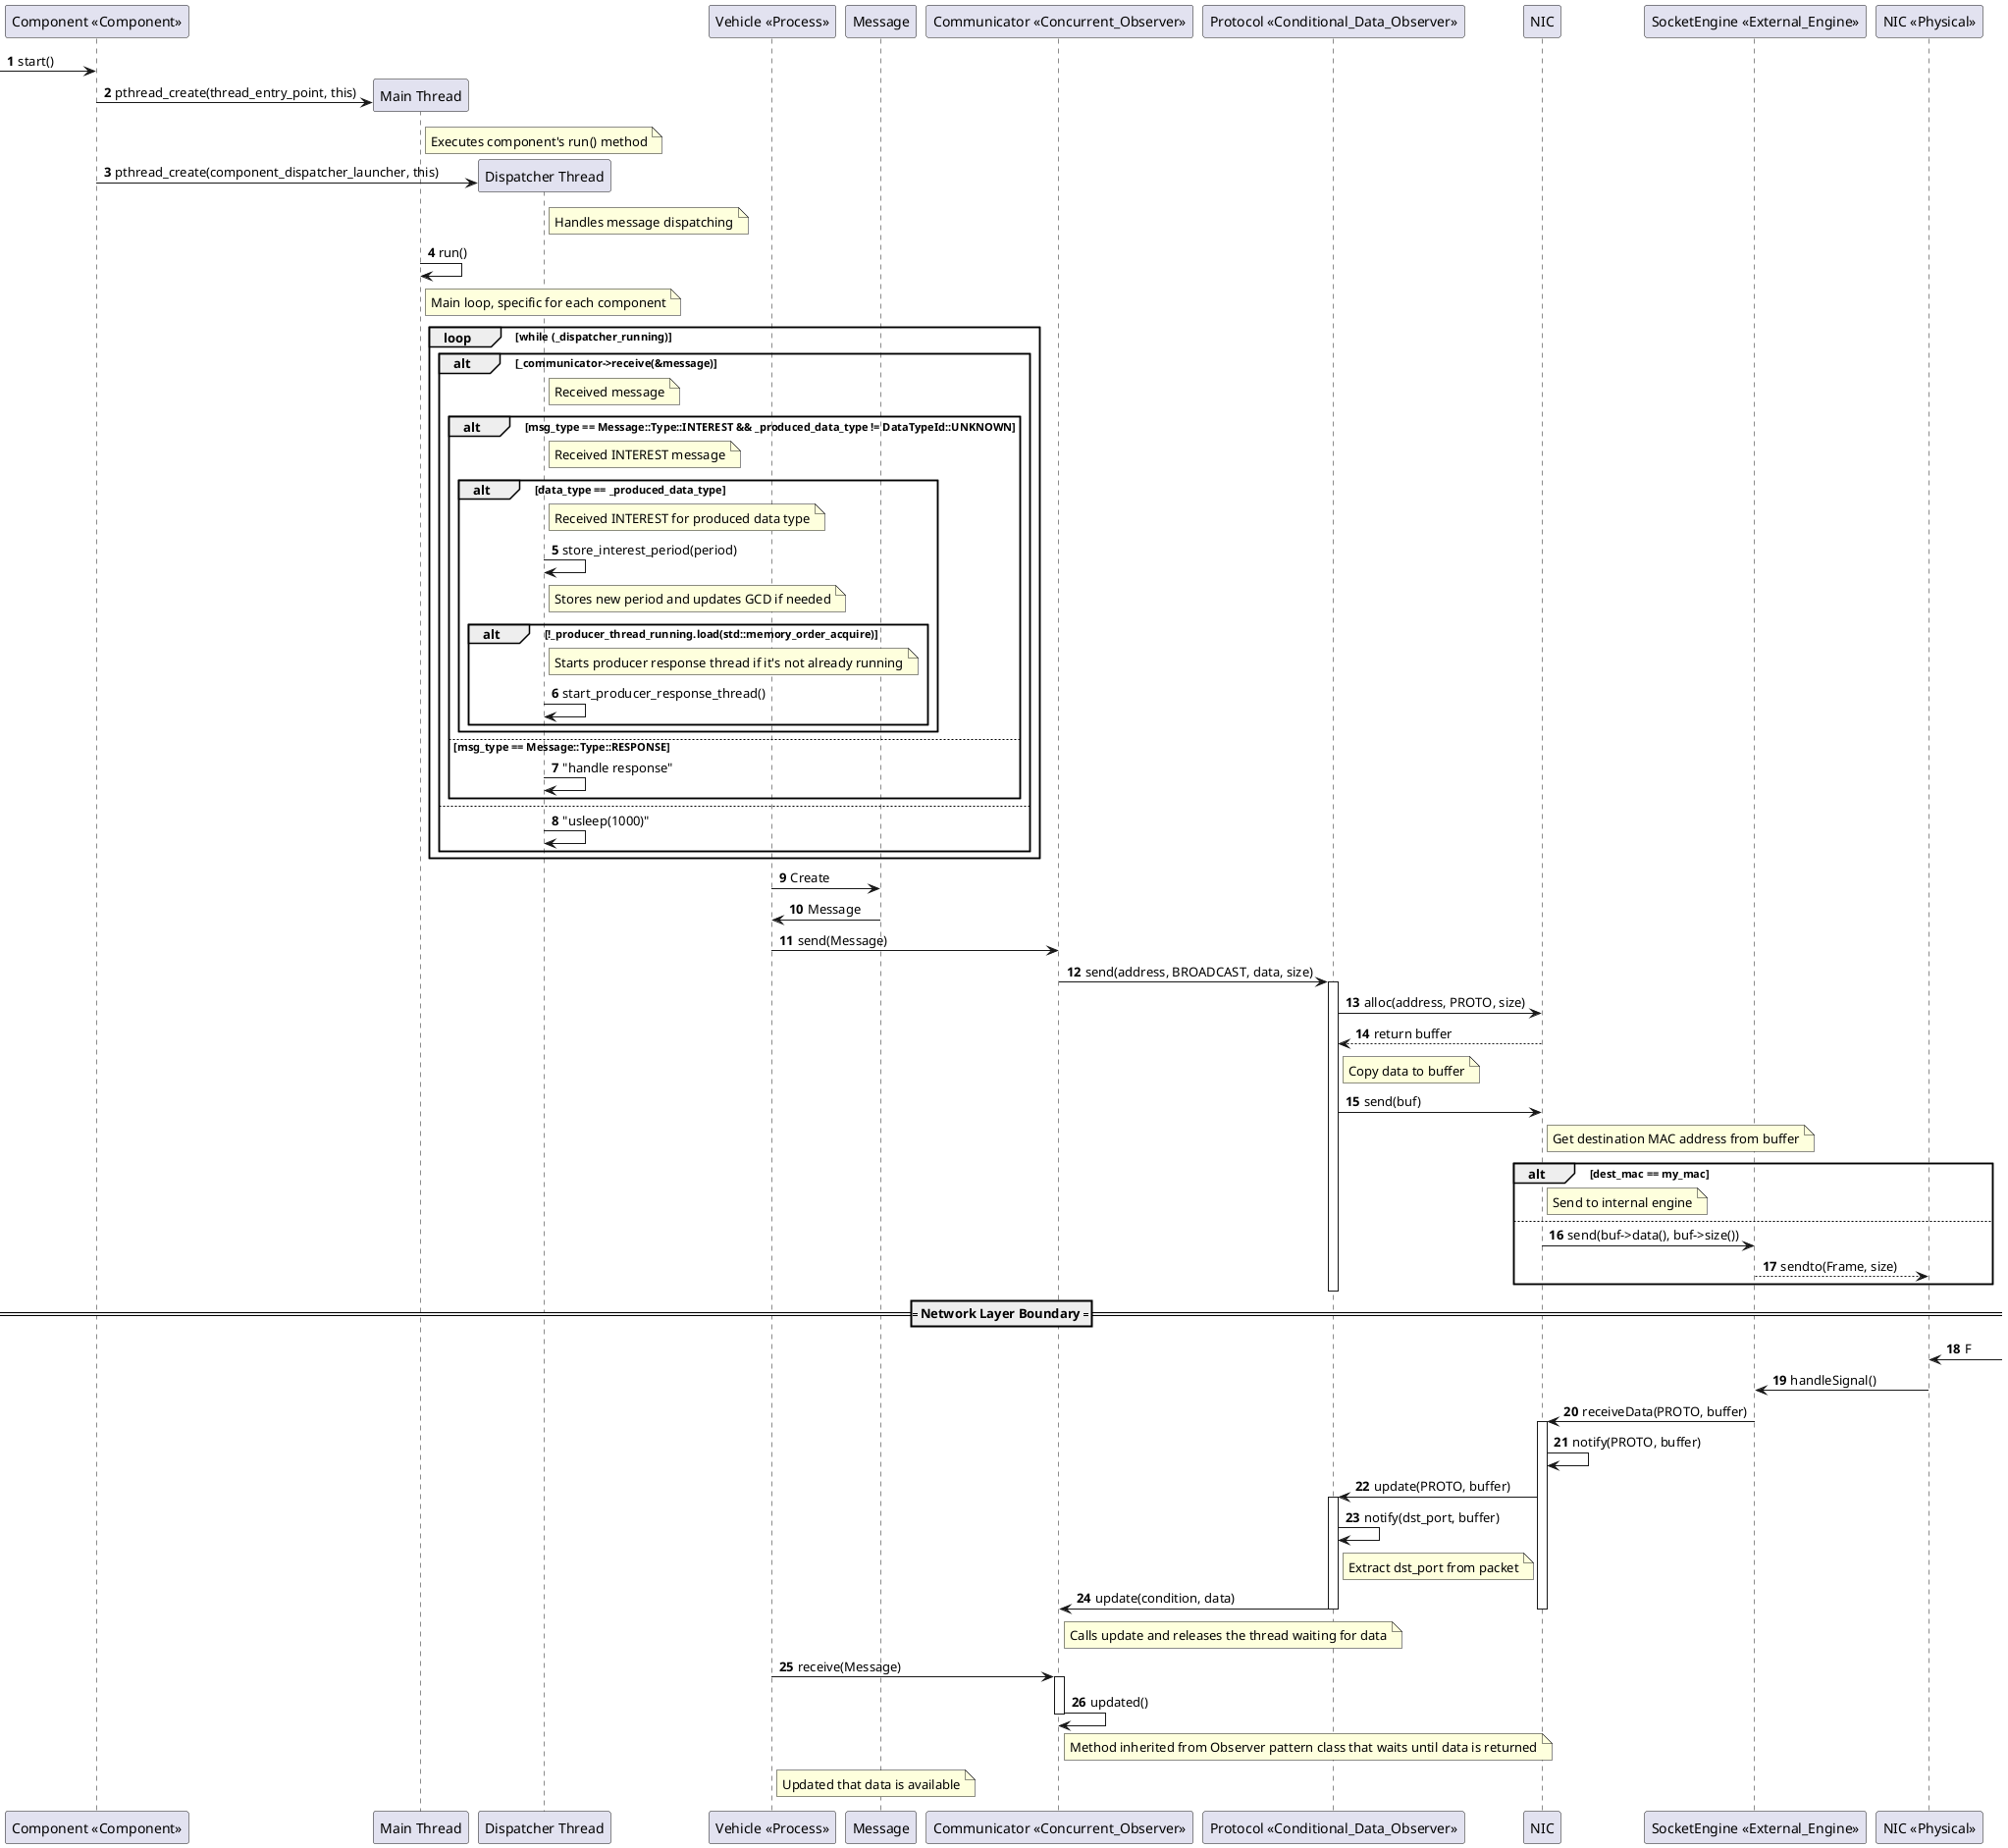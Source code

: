 @startuml 01-system_sequence_socket_engine_communication_diagram

' Process flow
participant "Component <<Component>>" as Component
participant "Main Thread" as MainThread
participant "Dispatcher Thread" as DispatcherThread
participant "Vehicle <<Process>>" as Vehicle
participant "Message" as Message
participant "Communicator <<Concurrent_Observer>>" as Communicator
participant "Protocol <<Conditional_Data_Observer>>" as Protocol
participant "NIC" as NIC
participant "SocketEngine <<External_Engine>>" as SocketEngine
participant "NIC <<Physical>>" as NIC_Physical

autonumber
-> Component: start()
create MainThread
Component -> MainThread: pthread_create(thread_entry_point, this)
note right of MainThread: Executes component's run() method
create DispatcherThread
Component -> DispatcherThread: pthread_create(component_dispatcher_launcher, this)
note right of DispatcherThread: Handles message dispatching
MainThread -> MainThread: run()
note right of MainThread: Main loop, specific for each component

loop while (_dispatcher_running)
    alt _communicator->receive(&message)
        note right of DispatcherThread: Received message
        alt msg_type == Message::Type::INTEREST && _produced_data_type != DataTypeId::UNKNOWN
            note right of DispatcherThread: Received INTEREST message
            alt data_type == _produced_data_type
                note right of DispatcherThread: Received INTEREST for produced data type
                DispatcherThread -> DispatcherThread: store_interest_period(period)
                note right of DispatcherThread: Stores new period and updates GCD if needed
                alt !_producer_thread_running.load(std::memory_order_acquire)
                    note right of DispatcherThread: Starts producer response thread if it's not already running
                    DispatcherThread -> DispatcherThread: start_producer_response_thread()
                end
            end
        else msg_type == Message::Type::RESPONSE
            DispatcherThread -> DispatcherThread: "handle response"
        end
    else
        DispatcherThread -> DispatcherThread: "usleep(1000)"
    end
end

Vehicle -> Message: Create
Message -> Vehicle: Message
Vehicle -> Communicator: send(Message)
Communicator -> Protocol: send(address, BROADCAST, data, size)
activate Protocol
Protocol -> NIC: alloc(address, PROTO, size)
NIC --> Protocol: return buffer
note right of Protocol: Copy data to buffer
Protocol -> NIC: send(buf)
note right of NIC: Get destination MAC address from buffer
alt dest_mac == my_mac 
    note right of NIC: Send to internal engine
else
    NIC -> SocketEngine: send(buf->data(), buf->size())
    SocketEngine --> NIC_Physical: sendto(Frame, size)
end
deactivate Protocol

==== Network Layer Boundary ====

' NIC receives data from the network
NIC_Physical <-: F 
NIC_Physical -> SocketEngine: handleSignal()
SocketEngine -> NIC: receiveData(PROTO, buffer)
activate NIC
NIC -> NIC: notify(PROTO, buffer)
NIC -> Protocol: update(PROTO, buffer)
activate Protocol
Protocol -> Protocol: notify(dst_port, buffer)
note right of Protocol: Extract dst_port from packet
Protocol -> Communicator: update(condition, data)
note right of Communicator: Calls update and releases the thread waiting for data
deactivate Protocol
deactivate NIC

Vehicle -> Communicator: receive(Message)
activate Communicator
Communicator -> Communicator: updated()
note right of Communicator: Method inherited from Observer pattern class that waits until data is returned
deactivate Communicator
note right of Vehicle: Updated that data is available

@enduml 